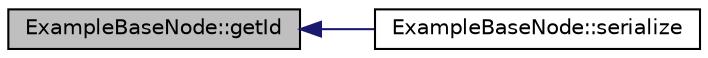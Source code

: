 digraph G
{
  edge [fontname="Helvetica",fontsize="10",labelfontname="Helvetica",labelfontsize="10"];
  node [fontname="Helvetica",fontsize="10",shape=record];
  rankdir="LR";
  Node1 [label="ExampleBaseNode::getId",height=0.2,width=0.4,color="black", fillcolor="grey75", style="filled" fontcolor="black"];
  Node1 -> Node2 [dir="back",color="midnightblue",fontsize="10",style="solid",fontname="Helvetica"];
  Node2 [label="ExampleBaseNode::serialize",height=0.2,width=0.4,color="black", fillcolor="white", style="filled",URL="$class_example_base_node.html#a451b84614d70a312d533ce4f08d3b7bd"];
}

